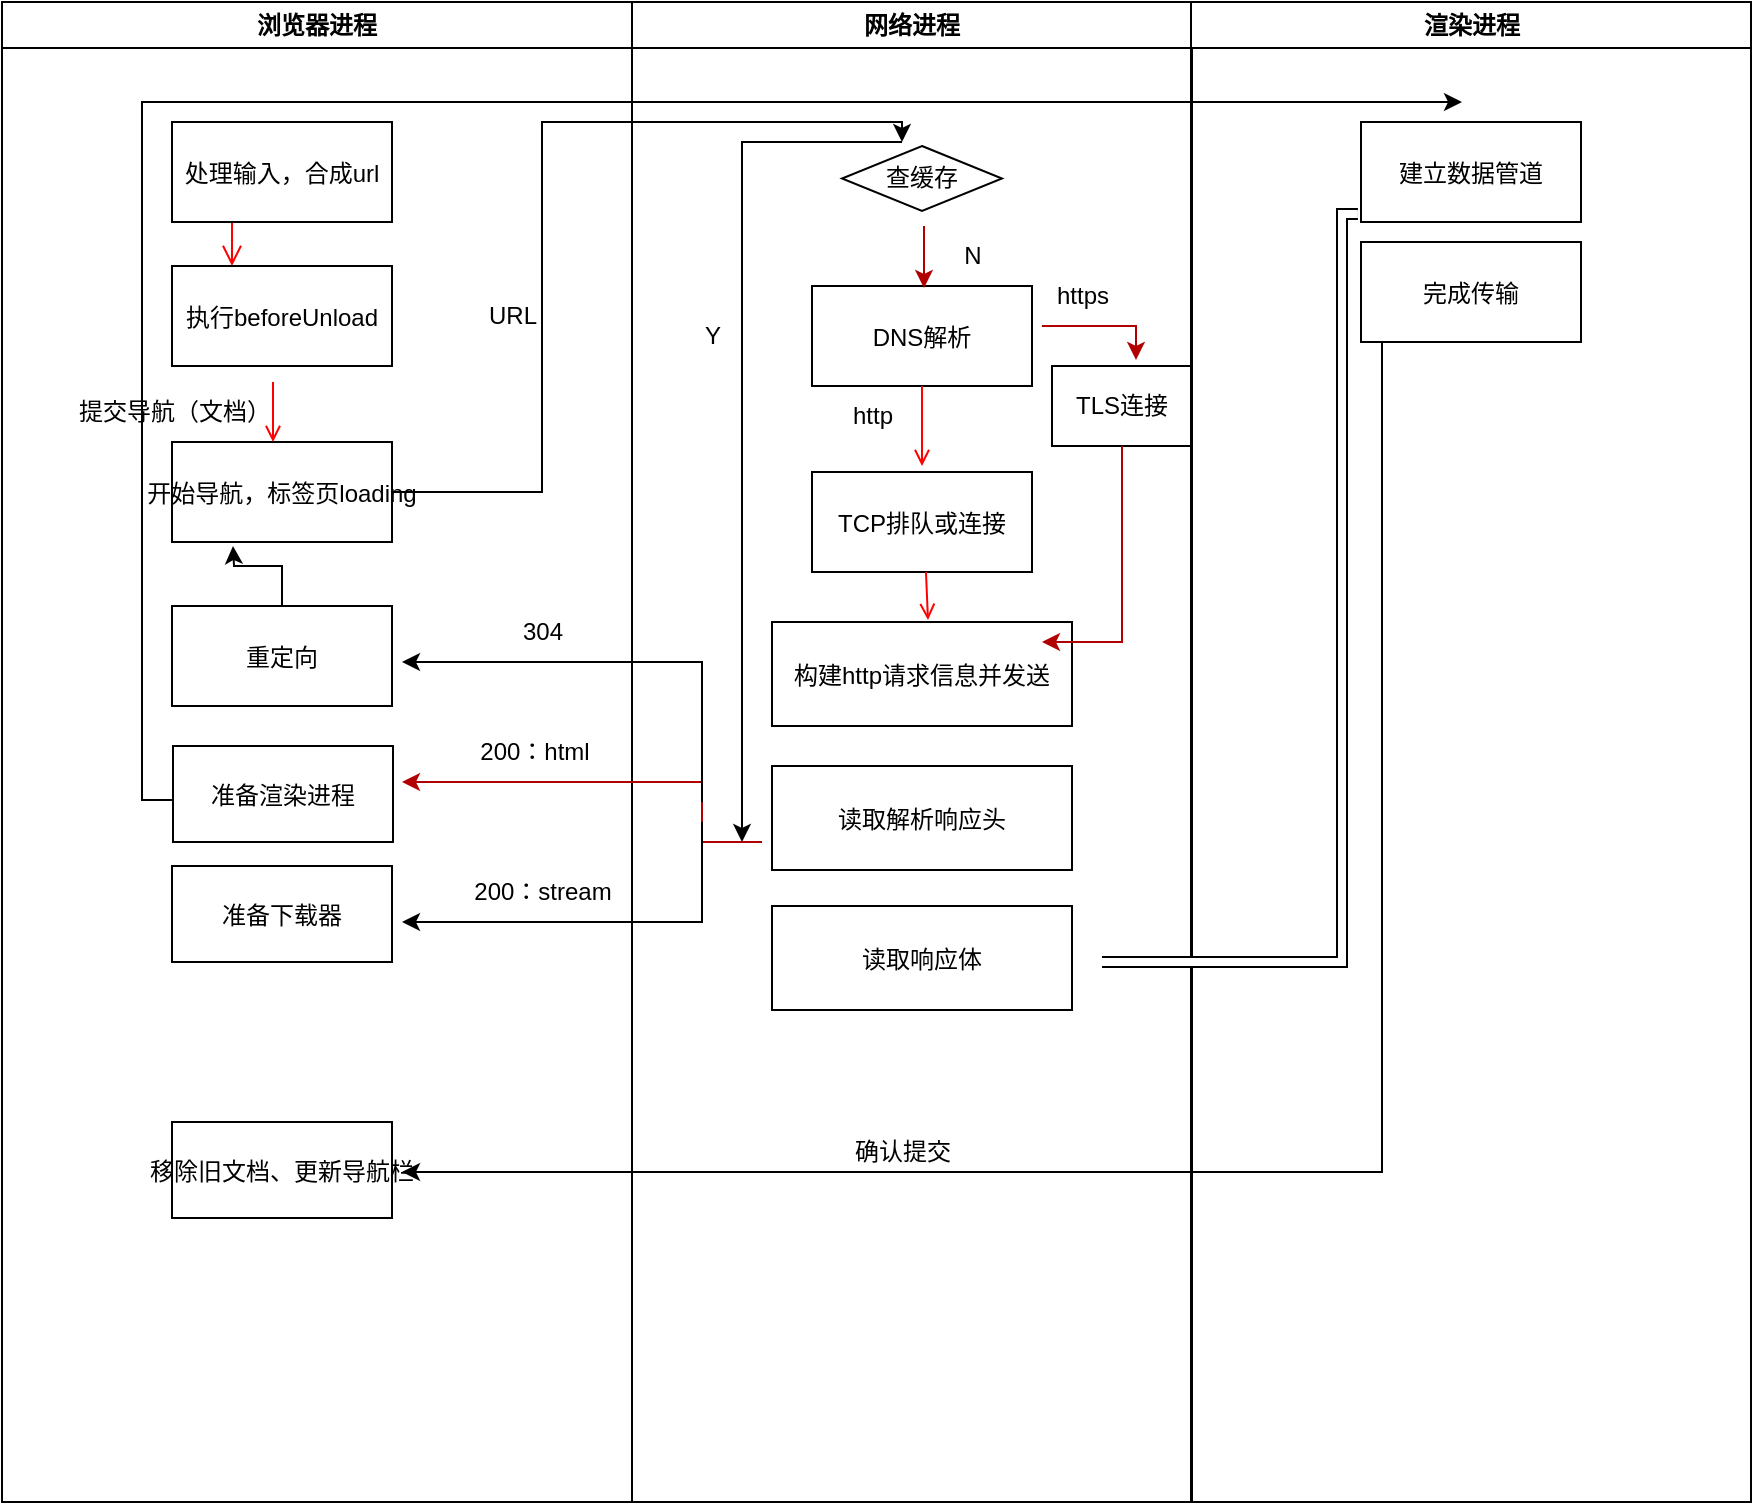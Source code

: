 <mxfile version="20.5.1" type="github">
  <diagram name="Page-1" id="e7e014a7-5840-1c2e-5031-d8a46d1fe8dd">
    <mxGraphModel dx="1422" dy="802" grid="1" gridSize="10" guides="1" tooltips="1" connect="1" arrows="1" fold="1" page="1" pageScale="1" pageWidth="1169" pageHeight="826" background="none" math="0" shadow="0">
      <root>
        <mxCell id="0" />
        <mxCell id="1" parent="0" />
        <mxCell id="3" value="网络进程" style="swimlane;whiteSpace=wrap" parent="1" vertex="1">
          <mxGeometry x="445" y="70" width="280" height="750" as="geometry" />
        </mxCell>
        <mxCell id="16" value="DNS解析" style="" parent="3" vertex="1">
          <mxGeometry x="90" y="142" width="110" height="50" as="geometry" />
        </mxCell>
        <mxCell id="18" value="TCP排队或连接" style="" parent="3" vertex="1">
          <mxGeometry x="90" y="235" width="110" height="50" as="geometry" />
        </mxCell>
        <mxCell id="19" value="" style="endArrow=open;strokeColor=#FF0000;endFill=1;rounded=0" parent="3" edge="1">
          <mxGeometry relative="1" as="geometry">
            <mxPoint x="145" y="192" as="sourcePoint" />
            <mxPoint x="145" y="232" as="targetPoint" />
          </mxGeometry>
        </mxCell>
        <mxCell id="JjLOKpIpYw-dAJU6bSle-48" value="&lt;span style=&quot;&quot;&gt;查缓存&lt;/span&gt;" style="rhombus;whiteSpace=wrap;html=1;" vertex="1" parent="3">
          <mxGeometry x="105" y="72" width="80" height="32.5" as="geometry" />
        </mxCell>
        <mxCell id="JjLOKpIpYw-dAJU6bSle-51" value="Y" style="text;html=1;resizable=0;autosize=1;align=center;verticalAlign=middle;points=[];fillColor=none;strokeColor=none;rounded=0;" vertex="1" parent="3">
          <mxGeometry x="25" y="152" width="30" height="30" as="geometry" />
        </mxCell>
        <mxCell id="JjLOKpIpYw-dAJU6bSle-62" value="" style="endArrow=classic;html=1;rounded=0;entryX=0.509;entryY=0.02;entryDx=0;entryDy=0;entryPerimeter=0;fillColor=#e51400;strokeColor=#B20000;" edge="1" parent="3" target="16">
          <mxGeometry width="50" height="50" relative="1" as="geometry">
            <mxPoint x="146" y="112" as="sourcePoint" />
            <mxPoint x="55" y="252" as="targetPoint" />
          </mxGeometry>
        </mxCell>
        <mxCell id="JjLOKpIpYw-dAJU6bSle-64" value="N" style="text;html=1;resizable=0;autosize=1;align=center;verticalAlign=middle;points=[];fillColor=none;strokeColor=none;rounded=0;" vertex="1" parent="3">
          <mxGeometry x="155" y="112" width="30" height="30" as="geometry" />
        </mxCell>
        <mxCell id="JjLOKpIpYw-dAJU6bSle-65" value="TLS连接" style="rounded=0;whiteSpace=wrap;html=1;" vertex="1" parent="3">
          <mxGeometry x="210" y="182" width="70" height="40" as="geometry" />
        </mxCell>
        <mxCell id="JjLOKpIpYw-dAJU6bSle-66" value="" style="edgeStyle=segmentEdgeStyle;endArrow=classic;html=1;rounded=0;exitX=1.045;exitY=0.4;exitDx=0;exitDy=0;exitPerimeter=0;entryX=0.6;entryY=-0.075;entryDx=0;entryDy=0;entryPerimeter=0;fillColor=#e51400;strokeColor=#B20000;" edge="1" parent="3" source="16" target="JjLOKpIpYw-dAJU6bSle-65">
          <mxGeometry width="50" height="50" relative="1" as="geometry">
            <mxPoint x="5" y="312" as="sourcePoint" />
            <mxPoint x="55" y="262" as="targetPoint" />
          </mxGeometry>
        </mxCell>
        <mxCell id="JjLOKpIpYw-dAJU6bSle-68" value="https" style="text;html=1;resizable=0;autosize=1;align=center;verticalAlign=middle;points=[];fillColor=none;strokeColor=none;rounded=0;" vertex="1" parent="3">
          <mxGeometry x="200" y="132" width="50" height="30" as="geometry" />
        </mxCell>
        <mxCell id="JjLOKpIpYw-dAJU6bSle-67" value="http" style="text;html=1;resizable=0;autosize=1;align=center;verticalAlign=middle;points=[];fillColor=none;strokeColor=none;rounded=0;" vertex="1" parent="3">
          <mxGeometry x="100" y="192" width="40" height="30" as="geometry" />
        </mxCell>
        <mxCell id="JjLOKpIpYw-dAJU6bSle-70" value="构建http请求信息并发送" style="" vertex="1" parent="3">
          <mxGeometry x="70" y="310" width="150" height="52" as="geometry" />
        </mxCell>
        <mxCell id="JjLOKpIpYw-dAJU6bSle-75" value="" style="endArrow=open;strokeColor=#FF0000;endFill=1;rounded=0;entryX=0.52;entryY=-0.019;entryDx=0;entryDy=0;entryPerimeter=0;exitX=0.518;exitY=1;exitDx=0;exitDy=0;exitPerimeter=0;" edge="1" parent="3" source="18" target="JjLOKpIpYw-dAJU6bSle-70">
          <mxGeometry relative="1" as="geometry">
            <mxPoint x="146" y="292" as="sourcePoint" />
            <mxPoint x="155" y="242" as="targetPoint" />
          </mxGeometry>
        </mxCell>
        <mxCell id="JjLOKpIpYw-dAJU6bSle-76" value="读取解析响应头" style="" vertex="1" parent="3">
          <mxGeometry x="70" y="382" width="150" height="52" as="geometry" />
        </mxCell>
        <mxCell id="JjLOKpIpYw-dAJU6bSle-77" value="读取响应体" style="" vertex="1" parent="3">
          <mxGeometry x="70" y="452" width="150" height="52" as="geometry" />
        </mxCell>
        <mxCell id="2" value="浏览器进程" style="swimlane;whiteSpace=wrap" parent="3" vertex="1">
          <mxGeometry x="-315" width="315" height="750" as="geometry" />
        </mxCell>
        <mxCell id="6" value="" style="edgeStyle=elbowEdgeStyle;elbow=horizontal;verticalAlign=bottom;endArrow=open;endSize=8;strokeColor=#FF0000;endFill=1;rounded=0" parent="2" target="7" edge="1">
          <mxGeometry x="100" y="40" as="geometry">
            <mxPoint x="115" y="110" as="targetPoint" />
            <mxPoint x="115" y="70" as="sourcePoint" />
          </mxGeometry>
        </mxCell>
        <mxCell id="7" value="执行beforeUnload" style="" parent="2" vertex="1">
          <mxGeometry x="85" y="132" width="110" height="50" as="geometry" />
        </mxCell>
        <mxCell id="8" value="开始导航，标签页loading" style="" parent="2" vertex="1">
          <mxGeometry x="85" y="220" width="110" height="50" as="geometry" />
        </mxCell>
        <mxCell id="9" value="" style="endArrow=open;strokeColor=#FF0000;endFill=1;rounded=0;" parent="2" edge="1">
          <mxGeometry relative="1" as="geometry">
            <mxPoint x="135.5" y="190" as="sourcePoint" />
            <mxPoint x="135.5" y="220" as="targetPoint" />
          </mxGeometry>
        </mxCell>
        <mxCell id="JjLOKpIpYw-dAJU6bSle-81" value="" style="edgeStyle=orthogonalEdgeStyle;rounded=0;orthogonalLoop=1;jettySize=auto;html=1;" edge="1" parent="2" source="10">
          <mxGeometry relative="1" as="geometry">
            <mxPoint x="115.5" y="272" as="targetPoint" />
          </mxGeometry>
        </mxCell>
        <mxCell id="10" value="重定向" style="" parent="2" vertex="1">
          <mxGeometry x="85" y="302" width="110" height="50" as="geometry" />
        </mxCell>
        <mxCell id="JjLOKpIpYw-dAJU6bSle-41" value="处理输入，合成url" style="" vertex="1" parent="2">
          <mxGeometry x="85" y="60" width="110" height="50" as="geometry" />
        </mxCell>
        <mxCell id="JjLOKpIpYw-dAJU6bSle-63" value="URL" style="text;html=1;resizable=0;autosize=1;align=center;verticalAlign=middle;points=[];fillColor=none;strokeColor=none;rounded=0;" vertex="1" parent="2">
          <mxGeometry x="230" y="142" width="50" height="30" as="geometry" />
        </mxCell>
        <mxCell id="JjLOKpIpYw-dAJU6bSle-82" value="准备渲染进程" style="" vertex="1" parent="2">
          <mxGeometry x="85.5" y="372" width="110" height="48" as="geometry" />
        </mxCell>
        <mxCell id="JjLOKpIpYw-dAJU6bSle-88" value="提交导航（文档）" style="text;html=1;resizable=0;autosize=1;align=center;verticalAlign=middle;points=[];fillColor=none;strokeColor=none;rounded=0;flipV=0;" vertex="1" parent="2">
          <mxGeometry x="25.5" y="190" width="120" height="30" as="geometry" />
        </mxCell>
        <mxCell id="JjLOKpIpYw-dAJU6bSle-99" value="移除旧文档、更新导航栏" style="" vertex="1" parent="2">
          <mxGeometry x="85" y="560" width="110" height="48" as="geometry" />
        </mxCell>
        <mxCell id="JjLOKpIpYw-dAJU6bSle-84" value="200：html" style="text;html=1;resizable=0;autosize=1;align=center;verticalAlign=middle;points=[];fillColor=none;strokeColor=none;rounded=0;" vertex="1" parent="2">
          <mxGeometry x="225.5" y="360" width="80" height="30" as="geometry" />
        </mxCell>
        <mxCell id="JjLOKpIpYw-dAJU6bSle-100" value="准备下载器" style="" vertex="1" parent="2">
          <mxGeometry x="85" y="432" width="110" height="48" as="geometry" />
        </mxCell>
        <mxCell id="JjLOKpIpYw-dAJU6bSle-102" value="200：stream" style="text;html=1;resizable=0;autosize=1;align=center;verticalAlign=middle;points=[];fillColor=none;strokeColor=none;rounded=0;" vertex="1" parent="2">
          <mxGeometry x="225" y="430" width="90" height="30" as="geometry" />
        </mxCell>
        <mxCell id="JjLOKpIpYw-dAJU6bSle-80" value="304" style="text;html=1;resizable=0;autosize=1;align=center;verticalAlign=middle;points=[];fillColor=none;strokeColor=none;rounded=0;" vertex="1" parent="2">
          <mxGeometry x="250" y="300" width="40" height="30" as="geometry" />
        </mxCell>
        <mxCell id="JjLOKpIpYw-dAJU6bSle-95" value="" style="edgeStyle=elbowEdgeStyle;elbow=horizontal;endArrow=classic;html=1;rounded=0;strokeWidth=1;jumpSize=2;startArrow=none;exitX=0.009;exitY=1;exitDx=0;exitDy=0;exitPerimeter=0;" edge="1" parent="3" source="JjLOKpIpYw-dAJU6bSle-107">
          <mxGeometry width="50" height="50" relative="1" as="geometry">
            <mxPoint x="366" y="235" as="sourcePoint" />
            <mxPoint x="-115" y="585" as="targetPoint" />
            <Array as="points">
              <mxPoint x="375" y="410" />
              <mxPoint x="365.5" y="445" />
            </Array>
          </mxGeometry>
        </mxCell>
        <mxCell id="JjLOKpIpYw-dAJU6bSle-98" value="确认提交" style="text;html=1;resizable=0;autosize=1;align=center;verticalAlign=middle;points=[];fillColor=none;strokeColor=none;rounded=0;flipV=0;" vertex="1" parent="3">
          <mxGeometry x="100" y="560" width="70" height="30" as="geometry" />
        </mxCell>
        <mxCell id="4" value="渲染进程" style="swimlane;whiteSpace=wrap" parent="1" vertex="1">
          <mxGeometry x="724.5" y="70" width="280" height="750" as="geometry" />
        </mxCell>
        <mxCell id="33" value="建立数据管道" style="" parent="4" vertex="1">
          <mxGeometry x="85" y="60" width="110" height="50" as="geometry" />
        </mxCell>
        <mxCell id="JjLOKpIpYw-dAJU6bSle-107" value="完成传输" style="" vertex="1" parent="4">
          <mxGeometry x="85" y="120" width="110" height="50" as="geometry" />
        </mxCell>
        <mxCell id="JjLOKpIpYw-dAJU6bSle-69" value="" style="edgeStyle=segmentEdgeStyle;endArrow=classic;html=1;rounded=0;exitX=0.5;exitY=1;exitDx=0;exitDy=0;exitPerimeter=0;fillColor=#e51400;strokeColor=#B20000;" edge="1" parent="1" source="JjLOKpIpYw-dAJU6bSle-65">
          <mxGeometry width="50" height="50" relative="1" as="geometry">
            <mxPoint x="450" y="440" as="sourcePoint" />
            <mxPoint x="650" y="390" as="targetPoint" />
            <Array as="points">
              <mxPoint x="690" y="390" />
            </Array>
          </mxGeometry>
        </mxCell>
        <mxCell id="JjLOKpIpYw-dAJU6bSle-79" value="" style="edgeStyle=segmentEdgeStyle;endArrow=classic;html=1;rounded=0;fillColor=#e51400;strokeColor=#B20000;" edge="1" parent="1">
          <mxGeometry width="50" height="50" relative="1" as="geometry">
            <mxPoint x="510" y="490" as="sourcePoint" />
            <mxPoint x="330" y="460" as="targetPoint" />
            <Array as="points">
              <mxPoint x="480" y="490" />
              <mxPoint x="480" y="460" />
            </Array>
          </mxGeometry>
        </mxCell>
        <mxCell id="JjLOKpIpYw-dAJU6bSle-86" value="" style="edgeStyle=elbowEdgeStyle;elbow=horizontal;endArrow=classic;html=1;rounded=0;exitX=-0.005;exitY=0.563;exitDx=0;exitDy=0;exitPerimeter=0;" edge="1" parent="1" source="JjLOKpIpYw-dAJU6bSle-82">
          <mxGeometry width="50" height="50" relative="1" as="geometry">
            <mxPoint x="220" y="524" as="sourcePoint" />
            <mxPoint x="860" y="120" as="targetPoint" />
            <Array as="points">
              <mxPoint x="200" y="290" />
              <mxPoint x="200" y="230" />
              <mxPoint x="200" y="230" />
              <mxPoint x="190" y="440" />
              <mxPoint x="190" y="440" />
            </Array>
          </mxGeometry>
        </mxCell>
        <mxCell id="JjLOKpIpYw-dAJU6bSle-92" value="" style="shape=filledEdge;rounded=0;fixDash=1;endArrow=none;strokeWidth=6;fillColor=#ffffff;edgeStyle=orthogonalEdgeStyle;jumpSize=2;entryX=-0.014;entryY=0.92;entryDx=0;entryDy=0;entryPerimeter=0;" edge="1" parent="1" target="33">
          <mxGeometry width="60" height="40" relative="1" as="geometry">
            <mxPoint x="680" y="550" as="sourcePoint" />
            <mxPoint x="800" y="180" as="targetPoint" />
            <Array as="points">
              <mxPoint x="800" y="550" />
              <mxPoint x="800" y="176" />
            </Array>
          </mxGeometry>
        </mxCell>
        <mxCell id="JjLOKpIpYw-dAJU6bSle-97" value="" style="edgeStyle=elbowEdgeStyle;elbow=vertical;endArrow=classic;html=1;rounded=0;strokeWidth=1;jumpSize=2;" edge="1" parent="1">
          <mxGeometry width="50" height="50" relative="1" as="geometry">
            <mxPoint x="480" y="470" as="sourcePoint" />
            <mxPoint x="330" y="400" as="targetPoint" />
            <Array as="points">
              <mxPoint x="420" y="400" />
            </Array>
          </mxGeometry>
        </mxCell>
        <mxCell id="JjLOKpIpYw-dAJU6bSle-101" value="" style="edgeStyle=elbowEdgeStyle;elbow=vertical;endArrow=classic;html=1;rounded=0;strokeWidth=1;jumpSize=2;" edge="1" parent="1">
          <mxGeometry width="50" height="50" relative="1" as="geometry">
            <mxPoint x="480" y="480" as="sourcePoint" />
            <mxPoint x="330" y="530" as="targetPoint" />
            <Array as="points">
              <mxPoint x="400" y="530" />
            </Array>
          </mxGeometry>
        </mxCell>
        <mxCell id="JjLOKpIpYw-dAJU6bSle-104" value="" style="edgeStyle=segmentEdgeStyle;endArrow=classic;html=1;rounded=0;strokeWidth=1;jumpSize=2;" edge="1" parent="1">
          <mxGeometry width="50" height="50" relative="1" as="geometry">
            <mxPoint x="580" y="140" as="sourcePoint" />
            <mxPoint x="500" y="490" as="targetPoint" />
          </mxGeometry>
        </mxCell>
        <mxCell id="JjLOKpIpYw-dAJU6bSle-105" value="" style="edgeStyle=segmentEdgeStyle;endArrow=classic;html=1;rounded=0;strokeWidth=1;jumpSize=2;" edge="1" parent="1" source="8">
          <mxGeometry width="50" height="50" relative="1" as="geometry">
            <mxPoint x="590" y="450" as="sourcePoint" />
            <mxPoint x="580" y="140" as="targetPoint" />
            <Array as="points">
              <mxPoint x="400" y="315" />
              <mxPoint x="400" y="130" />
              <mxPoint x="580" y="130" />
            </Array>
          </mxGeometry>
        </mxCell>
      </root>
    </mxGraphModel>
  </diagram>
</mxfile>
